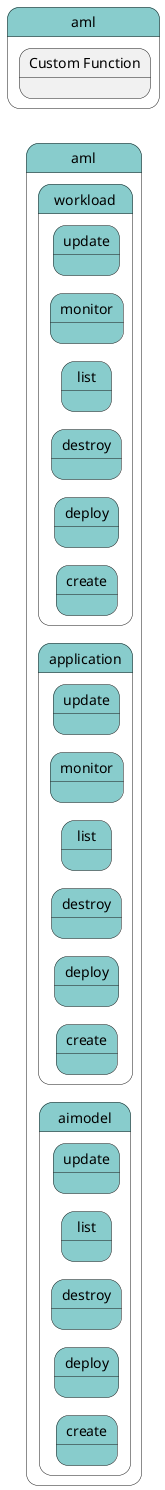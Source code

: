 @startuml
left to right direction


state "aml" as aml #88cccc {
}


state "aml" as pstatename #88cccc {
    state "Custom Function" as amlfunction {
    }
}

        state "aml" as aml #88cccc {
state "aimodel" as amlaimodel #88cccc {
state "create" as amlaimodelcreate #88cccc {
}
}
}


        state "aml" as aml #88cccc {
state "aimodel" as amlaimodel #88cccc {
state "deploy" as amlaimodeldeploy #88cccc {
}
}
}


        state "aml" as aml #88cccc {
state "aimodel" as amlaimodel #88cccc {
state "destroy" as amlaimodeldestroy #88cccc {
}
}
}


        state "aml" as aml #88cccc {
state "aimodel" as amlaimodel #88cccc {
state "list" as amlaimodellist #88cccc {
}
}
}


        state "aml" as aml #88cccc {
state "aimodel" as amlaimodel #88cccc {
state "update" as amlaimodelupdate #88cccc {
}
}
}


        state "aml" as aml #88cccc {
state "application" as amlapplication #88cccc {
state "create" as amlapplicationcreate #88cccc {
}
}
}


        state "aml" as aml #88cccc {
state "application" as amlapplication #88cccc {
state "deploy" as amlapplicationdeploy #88cccc {
}
}
}


        state "aml" as aml #88cccc {
state "application" as amlapplication #88cccc {
state "destroy" as amlapplicationdestroy #88cccc {
}
}
}


        state "aml" as aml #88cccc {
state "application" as amlapplication #88cccc {
state "list" as amlapplicationlist #88cccc {
}
}
}


        state "aml" as aml #88cccc {
state "application" as amlapplication #88cccc {
state "monitor" as amlapplicationmonitor #88cccc {
}
}
}


        state "aml" as aml #88cccc {
state "application" as amlapplication #88cccc {
state "update" as amlapplicationupdate #88cccc {
}
}
}


        state "aml" as aml #88cccc {
state "workload" as amlworkload #88cccc {
state "create" as amlworkloadcreate #88cccc {
}
}
}


        state "aml" as aml #88cccc {
state "workload" as amlworkload #88cccc {
state "deploy" as amlworkloaddeploy #88cccc {
}
}
}


        state "aml" as aml #88cccc {
state "workload" as amlworkload #88cccc {
state "destroy" as amlworkloaddestroy #88cccc {
}
}
}


        state "aml" as aml #88cccc {
state "workload" as amlworkload #88cccc {
state "list" as amlworkloadlist #88cccc {
}
}
}


        state "aml" as aml #88cccc {
state "workload" as amlworkload #88cccc {
state "monitor" as amlworkloadmonitor #88cccc {
}
}
}


        state "aml" as aml #88cccc {
state "workload" as amlworkload #88cccc {
state "update" as amlworkloadupdate #88cccc {
}
}
}






@enduml
